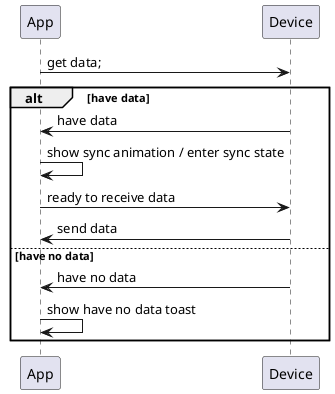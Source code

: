 @startuml
participant  App as a
participant  Device as d
a -> d: get data;

alt have data
    d -> a: have data
    a -> a: show sync animation / enter sync state
    a -> d: ready to receive data
    d -> a: send data
else have no data
    d -> a: have no data
    a -> a: show have no data toast
end
@enduml